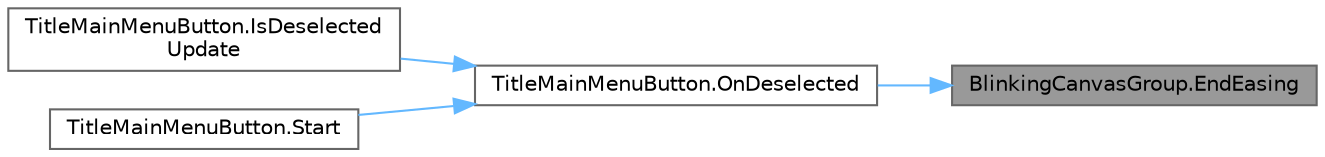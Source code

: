 digraph "BlinkingCanvasGroup.EndEasing"
{
 // LATEX_PDF_SIZE
  bgcolor="transparent";
  edge [fontname=Helvetica,fontsize=10,labelfontname=Helvetica,labelfontsize=10];
  node [fontname=Helvetica,fontsize=10,shape=box,height=0.2,width=0.4];
  rankdir="RL";
  Node1 [id="Node000001",label="BlinkingCanvasGroup.EndEasing",height=0.2,width=0.4,color="gray40", fillcolor="grey60", style="filled", fontcolor="black",tooltip=" "];
  Node1 -> Node2 [id="edge4_Node000001_Node000002",dir="back",color="steelblue1",style="solid",tooltip=" "];
  Node2 [id="Node000002",label="TitleMainMenuButton.OnDeselected",height=0.2,width=0.4,color="grey40", fillcolor="white", style="filled",URL="$class_title_main_menu_button.html#abb88886fe3b1a32a29e312c48d0c63b4",tooltip=" "];
  Node2 -> Node3 [id="edge5_Node000002_Node000003",dir="back",color="steelblue1",style="solid",tooltip=" "];
  Node3 [id="Node000003",label="TitleMainMenuButton.IsDeselected\lUpdate",height=0.2,width=0.4,color="grey40", fillcolor="white", style="filled",URL="$class_title_main_menu_button.html#a78de5cd00efbf9eb9ff890ef501b6941",tooltip=" "];
  Node2 -> Node4 [id="edge6_Node000002_Node000004",dir="back",color="steelblue1",style="solid",tooltip=" "];
  Node4 [id="Node000004",label="TitleMainMenuButton.Start",height=0.2,width=0.4,color="grey40", fillcolor="white", style="filled",URL="$class_title_main_menu_button.html#a0d94751a756d1e02dce489d80122e796",tooltip=" "];
}
